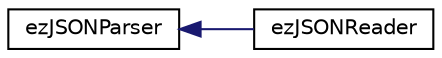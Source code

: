 digraph "Graphical Class Hierarchy"
{
 // LATEX_PDF_SIZE
  edge [fontname="Helvetica",fontsize="10",labelfontname="Helvetica",labelfontsize="10"];
  node [fontname="Helvetica",fontsize="10",shape=record];
  rankdir="LR";
  Node0 [label="ezJSONParser",height=0.2,width=0.4,color="black", fillcolor="white", style="filled",URL="$d3/d3d/classez_j_s_o_n_parser.htm",tooltip="A low level JSON parser that can incrementally parse the structure of a JSON document."];
  Node0 -> Node1 [dir="back",color="midnightblue",fontsize="10",style="solid",fontname="Helvetica"];
  Node1 [label="ezJSONReader",height=0.2,width=0.4,color="black", fillcolor="white", style="filled",URL="$d7/d02/classez_j_s_o_n_reader.htm",tooltip="This JSON reader will read an entire JSON document into a hierarchical structure of ezVariants."];
}
